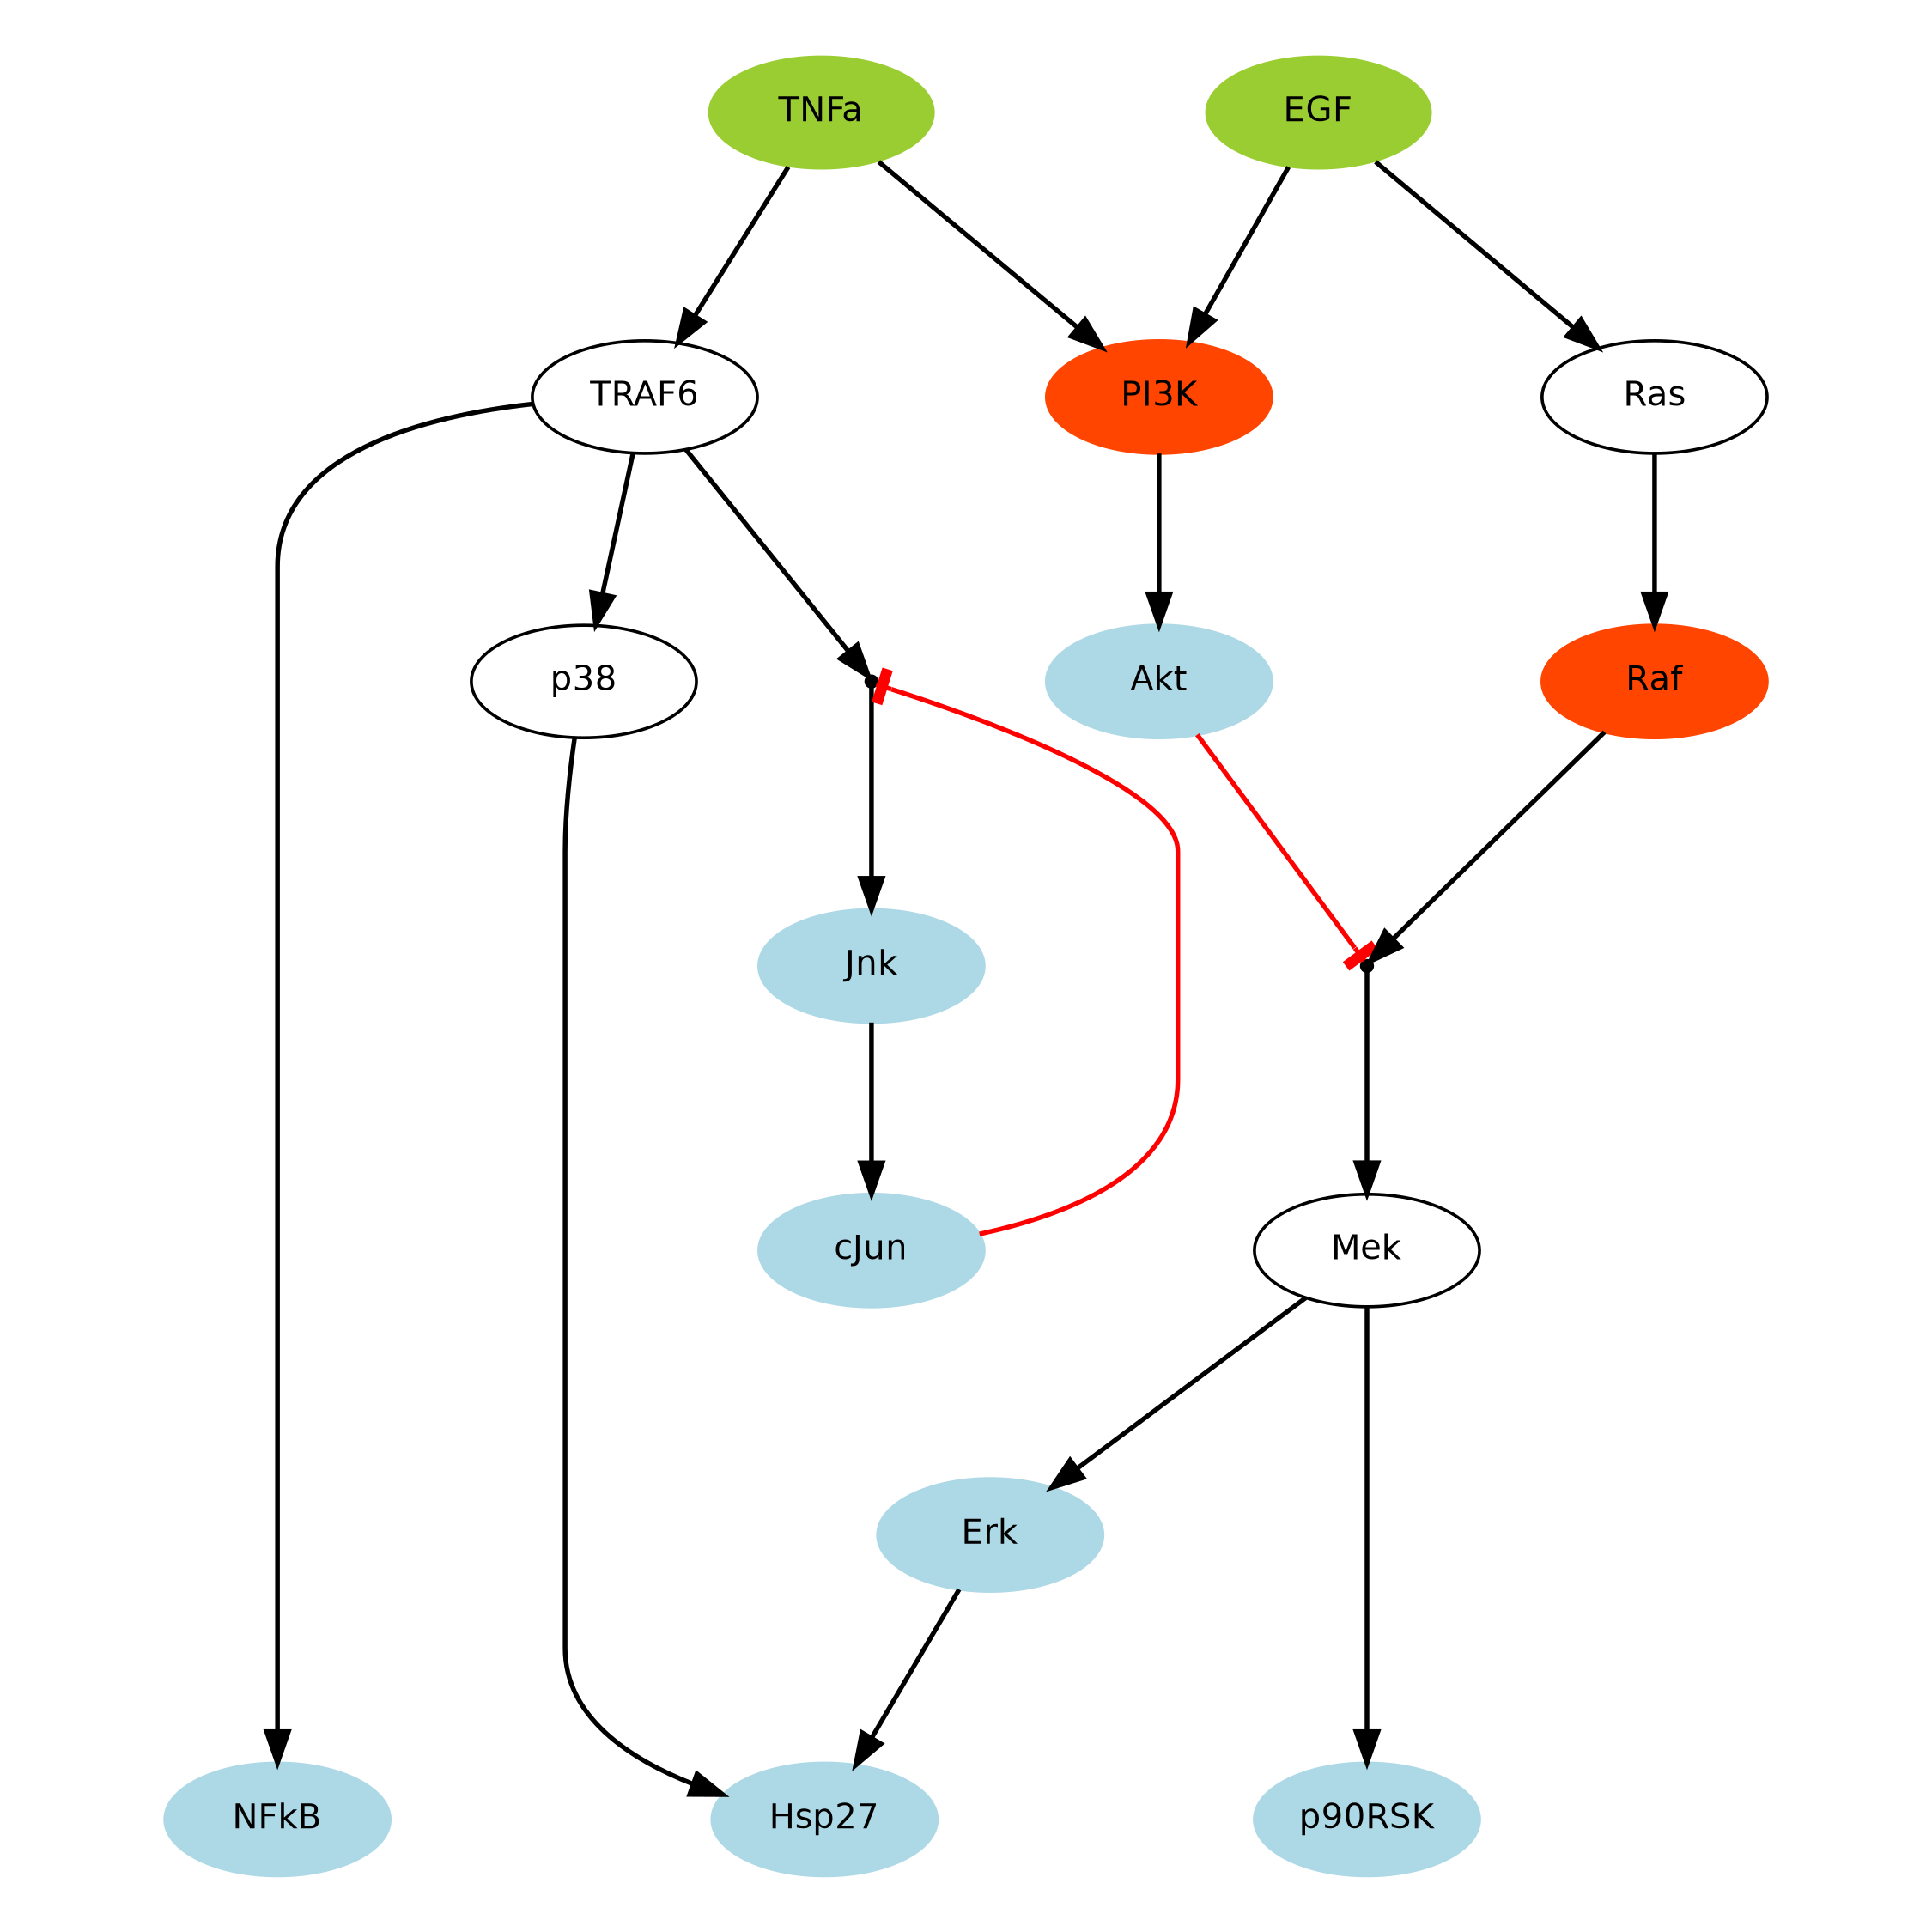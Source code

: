 digraph foo {
	graph [splines=TRUE, size="15,15", bgcolor=white, ratio=fill, pad="0.5,0.5", dpi=72, fontcolor=black, rank=same, rankdir=TB];
	node [label="\N", fontsize=22, fontname=Helvetica, style="filled,bold", shape=circle, fixedsize=TRUE, fillcolor=transparent, color=black, fontcolor=black, height="0.5", width="0.75"];
	edge [headport=center, style=solid, penwidth=1, weight="1.0", arrowsize=2, minlen=3, color=black, dir=none, fontcolor=black, arrowhead=none, arrowtail=none, fontsize=14, labelfontsize=11];
	graph [bb="0 0 1220 1220"];
	subgraph 0 {
		graph [bb=""];
		TRAF6 [label=TRAF6, style="filled, bold", shape=ellipse, fixedsize=FALSE, fillcolor=white, height=1, width=2];
		PI3K [label=PI3K, style="filled, bold", shape=ellipse, fixedsize=FALSE, fillcolor=orangered, color=orangered, height=1, width=2];
		Ras [label=Ras, style="filled, bold", shape=ellipse, fixedsize=FALSE, fillcolor=white, height=1, width=2];
	}
	subgraph 1 {
		graph [bb=""];
		p38 [label=p38, style="filled, bold", shape=ellipse, fixedsize=FALSE, fillcolor=white, height=1, width=2];
		Akt [label=Akt, style="filled, bold", shape=ellipse, fixedsize=FALSE, fillcolor=lightblue, color=lightblue, height=1, width=2];
		Raf [label=Raf, style="filled, bold", shape=ellipse, fixedsize=FALSE, fillcolor=orangered, color=orangered, height=1, width=2];
		and1 [label="", style="filled, bold", fixedsize=FALSE, fillcolor=black, height="0.1", width="0.1"];
	}
	subgraph 2 {
		graph [bb=""];
		Jnk [label=Jnk, style="filled, bold", shape=ellipse, fixedsize=FALSE, fillcolor=lightblue, color=lightblue, height=1, width=2];
	}
	subgraph 3 {
		graph [rank=source,
			bb=""];
		TNFa [label=TNFa, style=filled, shape=ellipse, fixedsize=FALSE, fillcolor=olivedrab3, color=olivedrab3, height=1, width=2];
		EGF [label=EGF, style=filled, shape=ellipse, fixedsize=FALSE, fillcolor=olivedrab3, color=olivedrab3, height=1, width=2];
	}
	subgraph 4 {
		graph [rank=sink,
			bb=""];
		Hsp27 [label=Hsp27, style="filled, bold", shape=ellipse, fixedsize=FALSE, fillcolor=lightblue, color=lightblue, height=1, width=2];
		NFkB [label=NFkB, style="filled, bold", shape=ellipse, fixedsize=FALSE, fillcolor=lightblue, color=lightblue, height=1, width=2];
		p90RSK [label=p90RSK, style="filled, bold", shape=ellipse, fixedsize=FALSE, fillcolor=lightblue, color=lightblue, height=1, width=2];
	}
	Erk [label=Erk, style="filled, bold", shape=ellipse, fixedsize=FALSE, fillcolor=lightblue, color=lightblue, height=1, width=2];
	cJun [label=cJun, style="filled, bold", shape=ellipse, fixedsize=FALSE, fillcolor=lightblue, color=lightblue, height=1, width=2];
	Mek [label=Mek, style="filled, bold", shape=ellipse, fixedsize=FALSE, fillcolor=white, height=1, width=2];
	and2 [label="", style="filled, bold", fixedsize=FALSE, fillcolor=black, height="0.1", width="0.1"];
	Jnk -> cJun:center [penwidth=3, weight=1, dir=forward, arrowhead=normal];
	Erk -> Hsp27:center [penwidth=3, weight=1, dir=forward, arrowhead=normal];
	cJun -> and1:center [penwidth=3, weight=1, color=red, dir=forward, arrowhead=tee];
	p38 -> Hsp27:center [penwidth=3, weight=1, dir=forward, arrowhead=normal];
	TRAF6 -> NFkB:center [penwidth=3, weight=1, dir=forward, arrowhead=normal];
	TRAF6 -> p38:center [penwidth=3, weight=1, dir=forward, arrowhead=normal];
	TRAF6 -> and1:center [penwidth=3, weight=1, dir=forward, arrowhead=normal];
	TNFa -> TRAF6:center [penwidth=3, weight=1, dir=forward, arrowhead=normal];
	TNFa -> PI3K:center [penwidth=3, weight=1, dir=forward, arrowhead=normal];
	Akt -> and2:center [penwidth=3, weight=1, color=red, dir=forward, arrowhead=tee];
	Raf -> and2:center [penwidth=3, weight=1, dir=forward, arrowhead=normal];
	PI3K -> Akt:center [penwidth=3, weight=1, dir=forward, arrowhead=normal];
	Ras -> Raf:center [penwidth=3, weight=1, dir=forward, arrowhead=normal];
	EGF -> PI3K:center [penwidth=3, weight=1, dir=forward, arrowhead=normal];
	EGF -> Ras:center [penwidth=3, weight=1, dir=forward, arrowhead=normal];
	Mek -> Erk:center [penwidth=3, weight=1, dir=forward, arrowhead=normal];
	Mek -> p90RSK:center [penwidth=3, weight=1, dir=forward, arrowhead=normal];
	and1 -> Jnk:center [penwidth=3, weight=1, dir=forward, arrowhead=normal];
	and2 -> Mek:center [penwidth=3, weight=1, dir=forward, arrowhead=normal];
}
